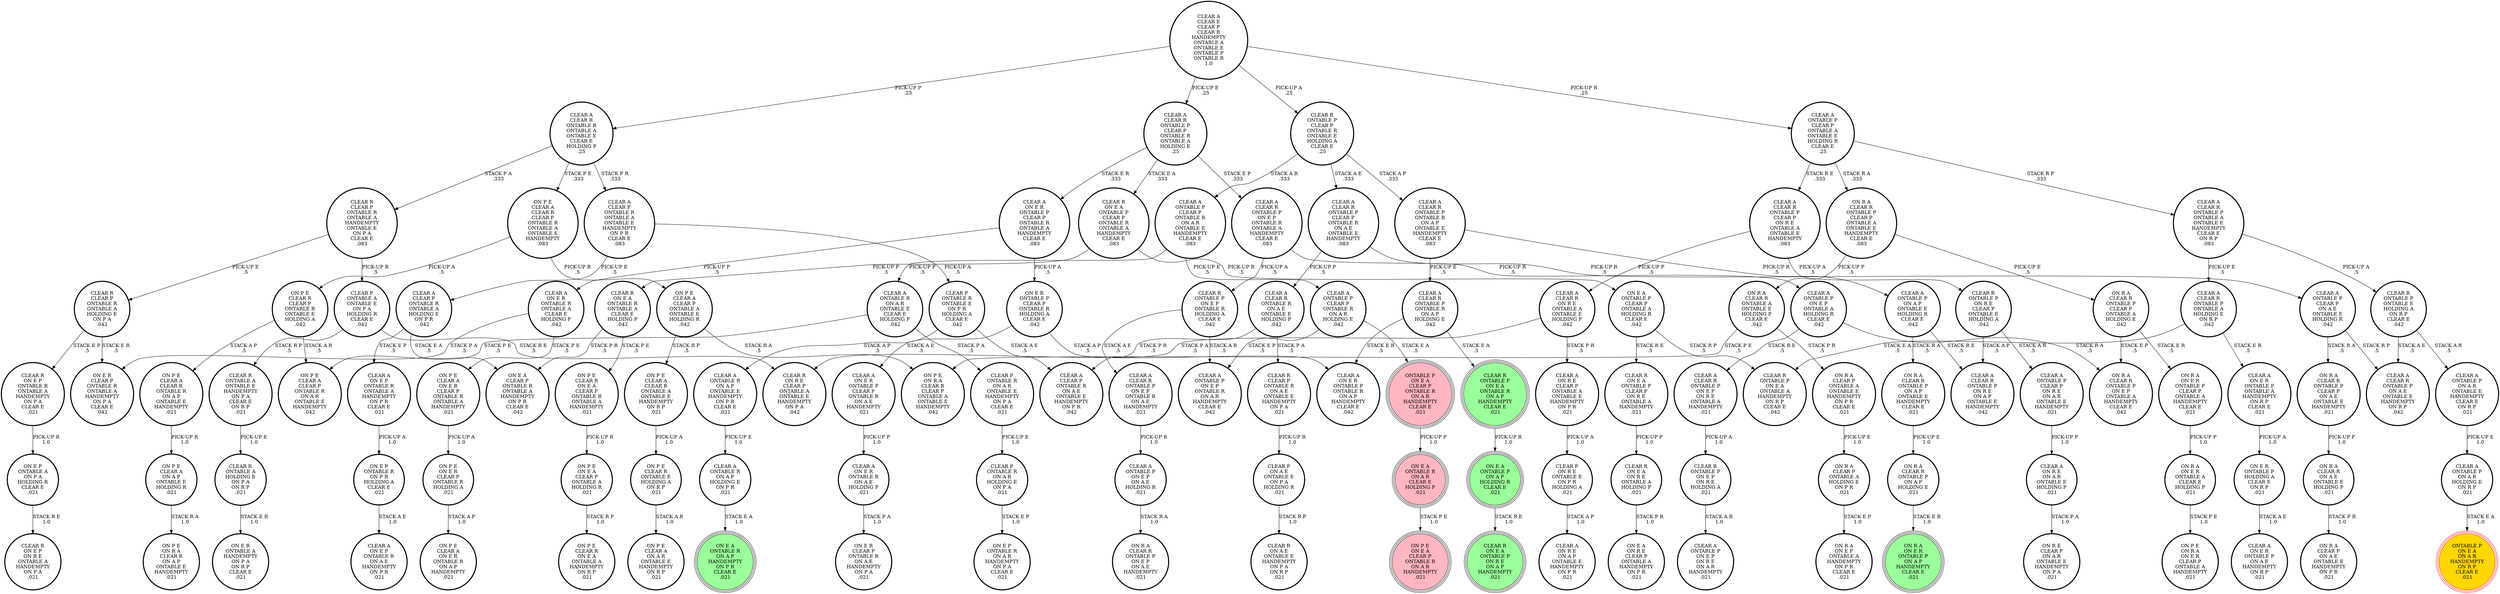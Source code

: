 digraph {
"CLEAR A\nON E R\nONTABLE P\nCLEAR P\nONTABLE R\nONTABLE A\nHANDEMPTY\nCLEAR E\n.083\n" -> "CLEAR A\nON E R\nONTABLE R\nONTABLE A\nCLEAR E\nHOLDING P\n.042\n"[label="PICK-UP P\n.5\n"];
"CLEAR A\nON E R\nONTABLE P\nCLEAR P\nONTABLE R\nONTABLE A\nHANDEMPTY\nCLEAR E\n.083\n" -> "ON E R\nONTABLE P\nCLEAR P\nONTABLE R\nHOLDING A\nCLEAR E\n.042\n"[label="PICK-UP A\n.5\n"];
"CLEAR A\nCLEAR R\nONTABLE R\nONTABLE A\nONTABLE E\nCLEAR E\nHOLDING P\n.25\n" -> "CLEAR A\nCLEAR P\nONTABLE R\nONTABLE A\nONTABLE E\nHANDEMPTY\nON P R\nCLEAR E\n.083\n"[label="STACK P R\n.333\n"];
"CLEAR A\nCLEAR R\nONTABLE R\nONTABLE A\nONTABLE E\nCLEAR E\nHOLDING P\n.25\n" -> "CLEAR R\nCLEAR P\nONTABLE R\nONTABLE A\nHANDEMPTY\nONTABLE E\nON P A\nCLEAR E\n.083\n"[label="STACK P A\n.333\n"];
"CLEAR A\nCLEAR R\nONTABLE R\nONTABLE A\nONTABLE E\nCLEAR E\nHOLDING P\n.25\n" -> "ON P E\nCLEAR A\nCLEAR R\nCLEAR P\nONTABLE R\nONTABLE A\nONTABLE E\nHANDEMPTY\n.083\n"[label="STACK P E\n.333\n"];
"ON R A\nCLEAR R\nONTABLE P\nON A P\nONTABLE E\nHANDEMPTY\nCLEAR E\n.021\n" -> "ON R A\nCLEAR R\nONTABLE P\nON A P\nHOLDING E\n.021\n"[label="PICK-UP E\n1.0\n"];
"ON P E\nCLEAR A\nON A P\nONTABLE E\nHOLDING R\n.021\n" -> "ON P E\nON R A\nCLEAR R\nON A P\nONTABLE E\nHANDEMPTY\n.021\n"[label="STACK R A\n1.0\n"];
"CLEAR A\nON E P\nONTABLE R\nONTABLE A\nHANDEMPTY\nON P R\nCLEAR E\n.021\n" -> "ON E P\nONTABLE R\nON P R\nHOLDING A\nCLEAR E\n.021\n"[label="PICK-UP A\n1.0\n"];
"ON P E\nCLEAR R\nONTABLE E\nHOLDING A\nON R P\n.021\n" -> "ON P E\nCLEAR A\nON A R\nONTABLE E\nHANDEMPTY\nON R P\n.021\n"[label="STACK A R\n1.0\n"];
"CLEAR P\nONTABLE R\nONTABLE E\nON P R\nHOLDING A\nCLEAR E\n.042\n" -> "CLEAR A\nONTABLE R\nON A P\nONTABLE E\nHANDEMPTY\nON P R\nCLEAR E\n.021\n"[label="STACK A P\n.5\n"];
"CLEAR P\nONTABLE R\nONTABLE E\nON P R\nHOLDING A\nCLEAR E\n.042\n" -> "CLEAR A\nCLEAR P\nONTABLE R\nON A E\nONTABLE E\nHANDEMPTY\nON P R\n.042\n"[label="STACK A E\n.5\n"];
"ON E R\nONTABLE P\nCLEAR P\nONTABLE R\nHOLDING A\nCLEAR E\n.042\n" -> "CLEAR A\nON E R\nONTABLE P\nCLEAR P\nONTABLE R\nON A E\nHANDEMPTY\n.021\n"[label="STACK A E\n.5\n"];
"ON E R\nONTABLE P\nCLEAR P\nONTABLE R\nHOLDING A\nCLEAR E\n.042\n" -> "CLEAR A\nON E R\nONTABLE P\nONTABLE R\nON A P\nHANDEMPTY\nCLEAR E\n.042\n"[label="STACK A P\n.5\n"];
"ON E R\nONTABLE P\nHOLDING A\nCLEAR E\nON R P\n.021\n" -> "CLEAR A\nON E R\nONTABLE P\nON A E\nHANDEMPTY\nON R P\n.021\n"[label="STACK A E\n1.0\n"];
"ON R A\nCLEAR P\nONTABLE A\nONTABLE E\nHANDEMPTY\nON P R\nCLEAR E\n.021\n" -> "ON R A\nCLEAR P\nONTABLE A\nHOLDING E\nON P R\n.021\n"[label="PICK-UP E\n1.0\n"];
"CLEAR A\nON E R\nONTABLE R\nONTABLE A\nCLEAR E\nHOLDING P\n.042\n" -> "ON P E\nCLEAR A\nON E R\nCLEAR P\nONTABLE R\nONTABLE A\nHANDEMPTY\n.021\n"[label="STACK P E\n.5\n"];
"CLEAR A\nON E R\nONTABLE R\nONTABLE A\nCLEAR E\nHOLDING P\n.042\n" -> "ON E R\nCLEAR P\nONTABLE R\nONTABLE A\nHANDEMPTY\nON P A\nCLEAR E\n.042\n"[label="STACK P A\n.5\n"];
"CLEAR A\nCLEAR R\nONTABLE R\nON A E\nONTABLE E\nHOLDING P\n.042\n" -> "CLEAR R\nCLEAR P\nONTABLE R\nON A E\nONTABLE E\nHANDEMPTY\nON P A\n.021\n"[label="STACK P A\n.5\n"];
"CLEAR A\nCLEAR R\nONTABLE R\nON A E\nONTABLE E\nHOLDING P\n.042\n" -> "CLEAR A\nCLEAR P\nONTABLE R\nON A E\nONTABLE E\nHANDEMPTY\nON P R\n.042\n"[label="STACK P R\n.5\n"];
"CLEAR A\nON R E\nON A R\nONTABLE E\nHOLDING P\n.021\n" -> "ON R E\nCLEAR P\nON A R\nONTABLE E\nHANDEMPTY\nON P A\n.021\n"[label="STACK P A\n1.0\n"];
"CLEAR R\nON E P\nONTABLE R\nONTABLE A\nHANDEMPTY\nON P A\nCLEAR E\n.021\n" -> "ON E P\nONTABLE A\nON P A\nHOLDING R\nCLEAR E\n.021\n"[label="PICK-UP R\n1.0\n"];
"CLEAR A\nON E R\nONTABLE P\nCLEAR P\nONTABLE R\nON A E\nHANDEMPTY\n.021\n" -> "CLEAR A\nON E R\nONTABLE R\nON A E\nHOLDING P\n.021\n"[label="PICK-UP P\n1.0\n"];
"CLEAR R\nONTABLE P\nON E A\nONTABLE R\nON A P\nHANDEMPTY\nCLEAR E\n.021\n" -> "ON E A\nONTABLE P\nON A P\nHOLDING R\nCLEAR E\n.021\n"[label="PICK-UP R\n1.0\n"];
"CLEAR A\nCLEAR R\nONTABLE P\nONTABLE A\nONTABLE E\nHANDEMPTY\nCLEAR E\nON R P\n.083\n" -> "CLEAR A\nCLEAR R\nONTABLE P\nONTABLE A\nHOLDING E\nON R P\n.042\n"[label="PICK-UP E\n.5\n"];
"CLEAR A\nCLEAR R\nONTABLE P\nONTABLE A\nONTABLE E\nHANDEMPTY\nCLEAR E\nON R P\n.083\n" -> "CLEAR R\nONTABLE P\nONTABLE E\nHOLDING A\nON R P\nCLEAR E\n.042\n"[label="PICK-UP A\n.5\n"];
"CLEAR R\nONTABLE P\nON E P\nONTABLE R\nHOLDING A\nCLEAR E\n.042\n" -> "CLEAR A\nCLEAR R\nONTABLE P\nON E P\nONTABLE R\nON A E\nHANDEMPTY\n.021\n"[label="STACK A E\n.5\n"];
"CLEAR R\nONTABLE P\nON E P\nONTABLE R\nHOLDING A\nCLEAR E\n.042\n" -> "CLEAR A\nONTABLE P\nON E P\nONTABLE R\nON A R\nHANDEMPTY\nCLEAR E\n.042\n"[label="STACK A R\n.5\n"];
"CLEAR A\nCLEAR R\nONTABLE P\nCLEAR P\nONTABLE R\nONTABLE A\nHOLDING E\n.25\n" -> "CLEAR R\nON E A\nONTABLE P\nCLEAR P\nONTABLE R\nONTABLE A\nHANDEMPTY\nCLEAR E\n.083\n"[label="STACK E A\n.333\n"];
"CLEAR A\nCLEAR R\nONTABLE P\nCLEAR P\nONTABLE R\nONTABLE A\nHOLDING E\n.25\n" -> "CLEAR A\nON E R\nONTABLE P\nCLEAR P\nONTABLE R\nONTABLE A\nHANDEMPTY\nCLEAR E\n.083\n"[label="STACK E R\n.333\n"];
"CLEAR A\nCLEAR R\nONTABLE P\nCLEAR P\nONTABLE R\nONTABLE A\nHOLDING E\n.25\n" -> "CLEAR A\nCLEAR R\nONTABLE P\nON E P\nONTABLE R\nONTABLE A\nHANDEMPTY\nCLEAR E\n.083\n"[label="STACK E P\n.333\n"];
"CLEAR P\nONTABLE A\nONTABLE E\nON P A\nHOLDING R\nCLEAR E\n.042\n" -> "CLEAR R\nON R E\nCLEAR P\nONTABLE A\nONTABLE E\nHANDEMPTY\nON P A\n.042\n"[label="STACK R E\n.5\n"];
"CLEAR P\nONTABLE A\nONTABLE E\nON P A\nHOLDING R\nCLEAR E\n.042\n" -> "CLEAR R\nONTABLE A\nONTABLE E\nHANDEMPTY\nON P A\nCLEAR E\nON R P\n.021\n"[label="STACK R P\n.5\n"];
"CLEAR A\nCLEAR R\nON R E\nONTABLE A\nONTABLE E\nHOLDING P\n.042\n" -> "CLEAR R\nON R E\nCLEAR P\nONTABLE A\nONTABLE E\nHANDEMPTY\nON P A\n.042\n"[label="STACK P A\n.5\n"];
"CLEAR A\nCLEAR R\nON R E\nONTABLE A\nONTABLE E\nHOLDING P\n.042\n" -> "CLEAR A\nON R E\nCLEAR P\nONTABLE A\nONTABLE E\nHANDEMPTY\nON P R\n.021\n"[label="STACK P R\n.5\n"];
"CLEAR A\nCLEAR R\nONTABLE P\nCLEAR P\nON R E\nONTABLE A\nONTABLE E\nHANDEMPTY\n.083\n" -> "CLEAR A\nCLEAR R\nON R E\nONTABLE A\nONTABLE E\nHOLDING P\n.042\n"[label="PICK-UP P\n.5\n"];
"CLEAR A\nCLEAR R\nONTABLE P\nCLEAR P\nON R E\nONTABLE A\nONTABLE E\nHANDEMPTY\n.083\n" -> "CLEAR R\nONTABLE P\nON R E\nCLEAR P\nONTABLE E\nHOLDING A\n.042\n"[label="PICK-UP A\n.5\n"];
"CLEAR A\nON E R\nONTABLE P\nONTABLE A\nHANDEMPTY\nON R P\nCLEAR E\n.021\n" -> "ON E R\nONTABLE P\nHOLDING A\nCLEAR E\nON R P\n.021\n"[label="PICK-UP A\n1.0\n"];
"ON E P\nONTABLE A\nON P A\nHOLDING R\nCLEAR E\n.021\n" -> "CLEAR R\nON E P\nON R E\nONTABLE A\nHANDEMPTY\nON P A\n.021\n"[label="STACK R E\n1.0\n"];
"CLEAR P\nONTABLE R\nON A R\nHOLDING E\nON P A\n.021\n" -> "ON E P\nONTABLE R\nON A R\nHANDEMPTY\nON P A\nCLEAR E\n.021\n"[label="STACK E P\n1.0\n"];
"CLEAR R\nON E A\nONTABLE P\nCLEAR P\nONTABLE R\nONTABLE A\nHANDEMPTY\nCLEAR E\n.083\n" -> "CLEAR R\nON E A\nONTABLE R\nONTABLE A\nCLEAR E\nHOLDING P\n.042\n"[label="PICK-UP P\n.5\n"];
"CLEAR R\nON E A\nONTABLE P\nCLEAR P\nONTABLE R\nONTABLE A\nHANDEMPTY\nCLEAR E\n.083\n" -> "ON E A\nONTABLE P\nCLEAR P\nONTABLE A\nHOLDING R\nCLEAR E\n.042\n"[label="PICK-UP R\n.5\n"];
"ON R A\nCLEAR R\nONTABLE P\nCLEAR P\nON A E\nONTABLE E\nHANDEMPTY\n.021\n" -> "ON R A\nCLEAR R\nON A E\nONTABLE E\nHOLDING P\n.021\n"[label="PICK-UP P\n1.0\n"];
"CLEAR A\nONTABLE P\nON E P\nON A E\nHOLDING R\n.021\n" -> "ON R A\nCLEAR R\nONTABLE P\nON E P\nON A E\nHANDEMPTY\n.021\n"[label="STACK R A\n1.0\n"];
"CLEAR A\nCLEAR E\nCLEAR P\nCLEAR R\nHANDEMPTY\nONTABLE A\nONTABLE E\nONTABLE P\nONTABLE R\n1.0\n" -> "CLEAR A\nCLEAR R\nONTABLE P\nCLEAR P\nONTABLE R\nONTABLE A\nHOLDING E\n.25\n"[label="PICK-UP E\n.25\n"];
"CLEAR A\nCLEAR E\nCLEAR P\nCLEAR R\nHANDEMPTY\nONTABLE A\nONTABLE E\nONTABLE P\nONTABLE R\n1.0\n" -> "CLEAR R\nONTABLE P\nCLEAR P\nONTABLE R\nONTABLE E\nHOLDING A\nCLEAR E\n.25\n"[label="PICK-UP A\n.25\n"];
"CLEAR A\nCLEAR E\nCLEAR P\nCLEAR R\nHANDEMPTY\nONTABLE A\nONTABLE E\nONTABLE P\nONTABLE R\n1.0\n" -> "CLEAR A\nONTABLE P\nCLEAR P\nONTABLE A\nONTABLE E\nHOLDING R\nCLEAR E\n.25\n"[label="PICK-UP R\n.25\n"];
"CLEAR A\nCLEAR E\nCLEAR P\nCLEAR R\nHANDEMPTY\nONTABLE A\nONTABLE E\nONTABLE P\nONTABLE R\n1.0\n" -> "CLEAR A\nCLEAR R\nONTABLE R\nONTABLE A\nONTABLE E\nCLEAR E\nHOLDING P\n.25\n"[label="PICK-UP P\n.25\n"];
"ON R A\nCLEAR R\nONTABLE P\nCLEAR P\nONTABLE A\nHOLDING E\n.042\n" -> "ON R A\nON E R\nONTABLE P\nCLEAR P\nONTABLE A\nHANDEMPTY\nCLEAR E\n.021\n"[label="STACK E R\n.5\n"];
"ON R A\nCLEAR R\nONTABLE P\nCLEAR P\nONTABLE A\nHOLDING E\n.042\n" -> "ON R A\nCLEAR R\nONTABLE P\nON E P\nONTABLE A\nHANDEMPTY\nCLEAR E\n.042\n"[label="STACK E P\n.5\n"];
"CLEAR P\nON A E\nONTABLE E\nON P A\nHOLDING R\n.021\n" -> "CLEAR R\nON A E\nONTABLE E\nHANDEMPTY\nON P A\nON R P\n.021\n"[label="STACK R P\n1.0\n"];
"CLEAR P\nONTABLE R\nON A R\nONTABLE E\nHANDEMPTY\nON P A\nCLEAR E\n.021\n" -> "CLEAR P\nONTABLE R\nON A R\nHOLDING E\nON P A\n.021\n"[label="PICK-UP E\n1.0\n"];
"ON E A\nONTABLE P\nON A P\nHOLDING R\nCLEAR E\n.021\n" -> "CLEAR R\nON E A\nONTABLE P\nON R E\nON A P\nHANDEMPTY\n.021\n"[label="STACK R E\n1.0\n"];
"ON E A\nONTABLE R\nON A R\nCLEAR E\nHOLDING P\n.021\n" -> "ON P E\nON E A\nCLEAR P\nONTABLE R\nON A R\nHANDEMPTY\n.021\n"[label="STACK P E\n1.0\n"];
"ON E P\nONTABLE R\nON P R\nHOLDING A\nCLEAR E\n.021\n" -> "CLEAR A\nON E P\nONTABLE R\nON A E\nHANDEMPTY\nON P R\n.021\n"[label="STACK A E\n1.0\n"];
"ON P E\nCLEAR A\nCLEAR P\nONTABLE A\nONTABLE E\nHOLDING R\n.042\n" -> "ON P E\nON R A\nCLEAR R\nCLEAR P\nONTABLE A\nONTABLE E\nHANDEMPTY\n.042\n"[label="STACK R A\n.5\n"];
"ON P E\nCLEAR A\nCLEAR P\nONTABLE A\nONTABLE E\nHOLDING R\n.042\n" -> "ON P E\nCLEAR A\nCLEAR R\nONTABLE A\nONTABLE E\nHANDEMPTY\nON R P\n.021\n"[label="STACK R P\n.5\n"];
"CLEAR R\nONTABLE P\nON E P\nON R E\nHOLDING A\n.021\n" -> "CLEAR A\nONTABLE P\nON E P\nON R E\nON A R\nHANDEMPTY\n.021\n"[label="STACK A R\n1.0\n"];
"ON P E\nON E R\nCLEAR P\nONTABLE R\nHOLDING A\n.021\n" -> "ON P E\nCLEAR A\nON E R\nONTABLE R\nON A P\nHANDEMPTY\n.021\n"[label="STACK A P\n1.0\n"];
"ON P E\nCLEAR A\nCLEAR R\nCLEAR P\nONTABLE R\nONTABLE A\nONTABLE E\nHANDEMPTY\n.083\n" -> "ON P E\nCLEAR A\nCLEAR P\nONTABLE A\nONTABLE E\nHOLDING R\n.042\n"[label="PICK-UP R\n.5\n"];
"ON P E\nCLEAR A\nCLEAR R\nCLEAR P\nONTABLE R\nONTABLE A\nONTABLE E\nHANDEMPTY\n.083\n" -> "ON P E\nCLEAR R\nCLEAR P\nONTABLE R\nONTABLE E\nHOLDING A\n.042\n"[label="PICK-UP A\n.5\n"];
"CLEAR R\nCLEAR P\nONTABLE R\nONTABLE A\nHOLDING E\nON P A\n.042\n" -> "ON E R\nCLEAR P\nONTABLE R\nONTABLE A\nHANDEMPTY\nON P A\nCLEAR E\n.042\n"[label="STACK E R\n.5\n"];
"CLEAR R\nCLEAR P\nONTABLE R\nONTABLE A\nHOLDING E\nON P A\n.042\n" -> "CLEAR R\nON E P\nONTABLE R\nONTABLE A\nHANDEMPTY\nON P A\nCLEAR E\n.021\n"[label="STACK E P\n.5\n"];
"CLEAR R\nON E A\nONTABLE P\nCLEAR P\nON R E\nONTABLE A\nHANDEMPTY\n.021\n" -> "CLEAR R\nON E A\nON R E\nONTABLE A\nHOLDING P\n.021\n"[label="PICK-UP P\n1.0\n"];
"ON E A\nONTABLE P\nCLEAR P\nONTABLE A\nHOLDING R\nCLEAR E\n.042\n" -> "CLEAR R\nONTABLE P\nON E A\nONTABLE A\nHANDEMPTY\nON R P\nCLEAR E\n.042\n"[label="STACK R P\n.5\n"];
"ON E A\nONTABLE P\nCLEAR P\nONTABLE A\nHOLDING R\nCLEAR E\n.042\n" -> "CLEAR R\nON E A\nONTABLE P\nCLEAR P\nON R E\nONTABLE A\nHANDEMPTY\n.021\n"[label="STACK R E\n.5\n"];
"CLEAR R\nONTABLE P\nON R E\nCLEAR P\nONTABLE E\nHOLDING A\n.042\n" -> "CLEAR A\nCLEAR R\nONTABLE P\nON R E\nON A P\nONTABLE E\nHANDEMPTY\n.042\n"[label="STACK A P\n.5\n"];
"CLEAR R\nONTABLE P\nON R E\nCLEAR P\nONTABLE E\nHOLDING A\n.042\n" -> "CLEAR A\nONTABLE P\nCLEAR P\nON R E\nON A R\nONTABLE E\nHANDEMPTY\n.021\n"[label="STACK A R\n.5\n"];
"CLEAR R\nCLEAR P\nONTABLE R\nON A E\nONTABLE E\nHANDEMPTY\nON P A\n.021\n" -> "CLEAR P\nON A E\nONTABLE E\nON P A\nHOLDING R\n.021\n"[label="PICK-UP R\n1.0\n"];
"ON P E\nCLEAR A\nCLEAR R\nONTABLE R\nON A P\nONTABLE E\nHANDEMPTY\n.021\n" -> "ON P E\nCLEAR A\nON A P\nONTABLE E\nHOLDING R\n.021\n"[label="PICK-UP R\n1.0\n"];
"ON R A\nCLEAR R\nONTABLE P\nON A P\nHOLDING E\n.021\n" -> "ON R A\nON E R\nONTABLE P\nON A P\nHANDEMPTY\nCLEAR E\n.021\n"[label="STACK E R\n1.0\n"];
"CLEAR R\nONTABLE P\nONTABLE E\nHOLDING A\nON R P\nCLEAR E\n.042\n" -> "CLEAR A\nCLEAR R\nONTABLE P\nON A E\nONTABLE E\nHANDEMPTY\nON R P\n.042\n"[label="STACK A E\n.5\n"];
"CLEAR R\nONTABLE P\nONTABLE E\nHOLDING A\nON R P\nCLEAR E\n.042\n" -> "CLEAR A\nONTABLE P\nON A R\nONTABLE E\nHANDEMPTY\nCLEAR E\nON R P\n.021\n"[label="STACK A R\n.5\n"];
"ON R A\nCLEAR P\nONTABLE A\nHOLDING E\nON P R\n.021\n" -> "ON R A\nON E P\nONTABLE A\nHANDEMPTY\nON P R\nCLEAR E\n.021\n"[label="STACK E P\n1.0\n"];
"ON P E\nON E A\nCLEAR P\nONTABLE A\nHOLDING R\n.021\n" -> "ON P E\nCLEAR R\nON E A\nONTABLE A\nHANDEMPTY\nON R P\n.021\n"[label="STACK R P\n1.0\n"];
"CLEAR A\nONTABLE P\nCLEAR P\nONTABLE A\nONTABLE E\nHOLDING R\nCLEAR E\n.25\n" -> "ON R A\nCLEAR R\nONTABLE P\nCLEAR P\nONTABLE A\nONTABLE E\nHANDEMPTY\nCLEAR E\n.083\n"[label="STACK R A\n.333\n"];
"CLEAR A\nONTABLE P\nCLEAR P\nONTABLE A\nONTABLE E\nHOLDING R\nCLEAR E\n.25\n" -> "CLEAR A\nCLEAR R\nONTABLE P\nONTABLE A\nONTABLE E\nHANDEMPTY\nCLEAR E\nON R P\n.083\n"[label="STACK R P\n.333\n"];
"CLEAR A\nONTABLE P\nCLEAR P\nONTABLE A\nONTABLE E\nHOLDING R\nCLEAR E\n.25\n" -> "CLEAR A\nCLEAR R\nONTABLE P\nCLEAR P\nON R E\nONTABLE A\nONTABLE E\nHANDEMPTY\n.083\n"[label="STACK R E\n.333\n"];
"CLEAR A\nONTABLE R\nON A P\nONTABLE E\nHANDEMPTY\nON P R\nCLEAR E\n.021\n" -> "CLEAR A\nONTABLE R\nON A P\nHOLDING E\nON P R\n.021\n"[label="PICK-UP E\n1.0\n"];
"CLEAR R\nON E A\nONTABLE R\nONTABLE A\nCLEAR E\nHOLDING P\n.042\n" -> "ON E A\nCLEAR P\nONTABLE R\nONTABLE A\nHANDEMPTY\nON P R\nCLEAR E\n.042\n"[label="STACK P R\n.5\n"];
"CLEAR R\nON E A\nONTABLE R\nONTABLE A\nCLEAR E\nHOLDING P\n.042\n" -> "ON P E\nCLEAR R\nON E A\nCLEAR P\nONTABLE R\nONTABLE A\nHANDEMPTY\n.021\n"[label="STACK P E\n.5\n"];
"CLEAR A\nONTABLE P\nON A R\nONTABLE E\nHANDEMPTY\nCLEAR E\nON R P\n.021\n" -> "CLEAR A\nONTABLE P\nON A R\nHOLDING E\nON R P\n.021\n"[label="PICK-UP E\n1.0\n"];
"CLEAR A\nONTABLE P\nCLEAR P\nONTABLE R\nON A R\nONTABLE E\nHANDEMPTY\nCLEAR E\n.083\n" -> "CLEAR A\nONTABLE P\nCLEAR P\nONTABLE R\nON A R\nHOLDING E\n.042\n"[label="PICK-UP E\n.5\n"];
"CLEAR A\nONTABLE P\nCLEAR P\nONTABLE R\nON A R\nONTABLE E\nHANDEMPTY\nCLEAR E\n.083\n" -> "CLEAR A\nONTABLE R\nON A R\nONTABLE E\nCLEAR E\nHOLDING P\n.042\n"[label="PICK-UP P\n.5\n"];
"ONTABLE P\nON E A\nCLEAR P\nONTABLE R\nON A R\nHANDEMPTY\nCLEAR E\n.021\n" -> "ON E A\nONTABLE R\nON A R\nCLEAR E\nHOLDING P\n.021\n"[label="PICK-UP P\n1.0\n"];
"CLEAR A\nONTABLE P\nCLEAR P\nON R E\nON A R\nONTABLE E\nHANDEMPTY\n.021\n" -> "CLEAR A\nON R E\nON A R\nONTABLE E\nHOLDING P\n.021\n"[label="PICK-UP P\n1.0\n"];
"CLEAR A\nON R E\nCLEAR P\nONTABLE A\nONTABLE E\nHANDEMPTY\nON P R\n.021\n" -> "CLEAR P\nON R E\nONTABLE E\nON P R\nHOLDING A\n.021\n"[label="PICK-UP A\n1.0\n"];
"CLEAR A\nONTABLE P\nON E P\nONTABLE A\nHOLDING R\nCLEAR E\n.042\n" -> "ON R A\nCLEAR R\nONTABLE P\nON E P\nONTABLE A\nHANDEMPTY\nCLEAR E\n.042\n"[label="STACK R A\n.5\n"];
"CLEAR A\nONTABLE P\nON E P\nONTABLE A\nHOLDING R\nCLEAR E\n.042\n" -> "CLEAR A\nCLEAR R\nONTABLE P\nON E P\nON R E\nONTABLE A\nHANDEMPTY\n.021\n"[label="STACK R E\n.5\n"];
"ON R A\nCLEAR R\nONTABLE P\nCLEAR P\nONTABLE A\nONTABLE E\nHANDEMPTY\nCLEAR E\n.083\n" -> "ON R A\nCLEAR R\nONTABLE A\nONTABLE E\nHOLDING P\nCLEAR E\n.042\n"[label="PICK-UP P\n.5\n"];
"ON R A\nCLEAR R\nONTABLE P\nCLEAR P\nONTABLE A\nONTABLE E\nHANDEMPTY\nCLEAR E\n.083\n" -> "ON R A\nCLEAR R\nONTABLE P\nCLEAR P\nONTABLE A\nHOLDING E\n.042\n"[label="PICK-UP E\n.5\n"];
"CLEAR A\nCLEAR P\nONTABLE R\nONTABLE A\nONTABLE E\nHANDEMPTY\nON P R\nCLEAR E\n.083\n" -> "CLEAR A\nCLEAR P\nONTABLE R\nONTABLE A\nHOLDING E\nON P R\n.042\n"[label="PICK-UP E\n.5\n"];
"CLEAR A\nCLEAR P\nONTABLE R\nONTABLE A\nONTABLE E\nHANDEMPTY\nON P R\nCLEAR E\n.083\n" -> "CLEAR P\nONTABLE R\nONTABLE E\nON P R\nHOLDING A\nCLEAR E\n.042\n"[label="PICK-UP A\n.5\n"];
"ON P E\nCLEAR R\nCLEAR P\nONTABLE R\nONTABLE E\nHOLDING A\n.042\n" -> "ON P E\nCLEAR A\nCLEAR P\nONTABLE R\nON A R\nONTABLE E\nHANDEMPTY\n.042\n"[label="STACK A R\n.5\n"];
"ON P E\nCLEAR R\nCLEAR P\nONTABLE R\nONTABLE E\nHOLDING A\n.042\n" -> "ON P E\nCLEAR A\nCLEAR R\nONTABLE R\nON A P\nONTABLE E\nHANDEMPTY\n.021\n"[label="STACK A P\n.5\n"];
"ON R A\nCLEAR R\nON A E\nONTABLE E\nHOLDING P\n.021\n" -> "ON R A\nCLEAR P\nON A E\nONTABLE E\nHANDEMPTY\nON P R\n.021\n"[label="STACK P R\n1.0\n"];
"CLEAR R\nONTABLE A\nHOLDING E\nON P A\nON R P\n.021\n" -> "ON E R\nONTABLE A\nHANDEMPTY\nON P A\nON R P\nCLEAR E\n.021\n"[label="STACK E R\n1.0\n"];
"CLEAR A\nCLEAR R\nONTABLE P\nONTABLE R\nON A P\nHOLDING E\n.042\n" -> "CLEAR A\nON E R\nONTABLE P\nONTABLE R\nON A P\nHANDEMPTY\nCLEAR E\n.042\n"[label="STACK E R\n.5\n"];
"CLEAR A\nCLEAR R\nONTABLE P\nONTABLE R\nON A P\nHOLDING E\n.042\n" -> "CLEAR R\nONTABLE P\nON E A\nONTABLE R\nON A P\nHANDEMPTY\nCLEAR E\n.021\n"[label="STACK E A\n.5\n"];
"CLEAR A\nON E R\nONTABLE R\nON A E\nHOLDING P\n.021\n" -> "ON E R\nCLEAR P\nONTABLE R\nON A E\nHANDEMPTY\nON P A\n.021\n"[label="STACK P A\n1.0\n"];
"CLEAR A\nCLEAR R\nONTABLE P\nCLEAR P\nONTABLE R\nON A E\nONTABLE E\nHANDEMPTY\n.083\n" -> "CLEAR A\nCLEAR R\nONTABLE R\nON A E\nONTABLE E\nHOLDING P\n.042\n"[label="PICK-UP P\n.5\n"];
"CLEAR A\nCLEAR R\nONTABLE P\nCLEAR P\nONTABLE R\nON A E\nONTABLE E\nHANDEMPTY\n.083\n" -> "CLEAR A\nONTABLE P\nCLEAR P\nON A E\nONTABLE E\nHOLDING R\n.042\n"[label="PICK-UP R\n.5\n"];
"CLEAR A\nONTABLE P\nCLEAR P\nON A E\nONTABLE E\nHOLDING R\n.042\n" -> "CLEAR A\nCLEAR R\nONTABLE P\nON A E\nONTABLE E\nHANDEMPTY\nON R P\n.042\n"[label="STACK R P\n.5\n"];
"CLEAR A\nONTABLE P\nCLEAR P\nON A E\nONTABLE E\nHOLDING R\n.042\n" -> "ON R A\nCLEAR R\nONTABLE P\nCLEAR P\nON A E\nONTABLE E\nHANDEMPTY\n.021\n"[label="STACK R A\n.5\n"];
"ON P E\nCLEAR A\nCLEAR R\nONTABLE A\nONTABLE E\nHANDEMPTY\nON R P\n.021\n" -> "ON P E\nCLEAR R\nONTABLE E\nHOLDING A\nON R P\n.021\n"[label="PICK-UP A\n1.0\n"];
"CLEAR A\nONTABLE P\nON A R\nHOLDING E\nON R P\n.021\n" -> "ONTABLE P\nON E A\nON A R\nHANDEMPTY\nON R P\nCLEAR E\n.021\n"[label="STACK E A\n1.0\n"];
"CLEAR R\nON E A\nON R E\nONTABLE A\nHOLDING P\n.021\n" -> "ON E A\nON R E\nCLEAR P\nONTABLE A\nHANDEMPTY\nON P R\n.021\n"[label="STACK P R\n1.0\n"];
"CLEAR A\nONTABLE R\nON A R\nONTABLE E\nCLEAR E\nHOLDING P\n.042\n" -> "CLEAR P\nONTABLE R\nON A R\nONTABLE E\nHANDEMPTY\nON P A\nCLEAR E\n.021\n"[label="STACK P A\n.5\n"];
"CLEAR A\nONTABLE R\nON A R\nONTABLE E\nCLEAR E\nHOLDING P\n.042\n" -> "ON P E\nCLEAR A\nCLEAR P\nONTABLE R\nON A R\nONTABLE E\nHANDEMPTY\n.042\n"[label="STACK P E\n.5\n"];
"ON R A\nON E R\nONTABLE A\nCLEAR E\nHOLDING P\n.021\n" -> "ON P E\nON R A\nON E R\nCLEAR P\nONTABLE A\nHANDEMPTY\n.021\n"[label="STACK P E\n1.0\n"];
"CLEAR R\nCLEAR P\nONTABLE R\nONTABLE A\nHANDEMPTY\nONTABLE E\nON P A\nCLEAR E\n.083\n" -> "CLEAR R\nCLEAR P\nONTABLE R\nONTABLE A\nHOLDING E\nON P A\n.042\n"[label="PICK-UP E\n.5\n"];
"CLEAR R\nCLEAR P\nONTABLE R\nONTABLE A\nHANDEMPTY\nONTABLE E\nON P A\nCLEAR E\n.083\n" -> "CLEAR P\nONTABLE A\nONTABLE E\nON P A\nHOLDING R\nCLEAR E\n.042\n"[label="PICK-UP R\n.5\n"];
"CLEAR A\nCLEAR R\nONTABLE P\nON E P\nON R E\nONTABLE A\nHANDEMPTY\n.021\n" -> "CLEAR R\nONTABLE P\nON E P\nON R E\nHOLDING A\n.021\n"[label="PICK-UP A\n1.0\n"];
"CLEAR R\nONTABLE A\nONTABLE E\nHANDEMPTY\nON P A\nCLEAR E\nON R P\n.021\n" -> "CLEAR R\nONTABLE A\nHOLDING E\nON P A\nON R P\n.021\n"[label="PICK-UP E\n1.0\n"];
"CLEAR A\nONTABLE R\nON A P\nHOLDING E\nON P R\n.021\n" -> "ON E A\nONTABLE R\nON A P\nHANDEMPTY\nON P R\nCLEAR E\n.021\n"[label="STACK E A\n1.0\n"];
"CLEAR R\nONTABLE P\nCLEAR P\nONTABLE R\nONTABLE E\nHOLDING A\nCLEAR E\n.25\n" -> "CLEAR A\nCLEAR R\nONTABLE P\nCLEAR P\nONTABLE R\nON A E\nONTABLE E\nHANDEMPTY\n.083\n"[label="STACK A E\n.333\n"];
"CLEAR R\nONTABLE P\nCLEAR P\nONTABLE R\nONTABLE E\nHOLDING A\nCLEAR E\n.25\n" -> "CLEAR A\nCLEAR R\nONTABLE P\nONTABLE R\nON A P\nONTABLE E\nHANDEMPTY\nCLEAR E\n.083\n"[label="STACK A P\n.333\n"];
"CLEAR R\nONTABLE P\nCLEAR P\nONTABLE R\nONTABLE E\nHOLDING A\nCLEAR E\n.25\n" -> "CLEAR A\nONTABLE P\nCLEAR P\nONTABLE R\nON A R\nONTABLE E\nHANDEMPTY\nCLEAR E\n.083\n"[label="STACK A R\n.333\n"];
"ON R A\nCLEAR R\nONTABLE A\nONTABLE E\nHOLDING P\nCLEAR E\n.042\n" -> "ON P E\nON R A\nCLEAR R\nCLEAR P\nONTABLE A\nONTABLE E\nHANDEMPTY\n.042\n"[label="STACK P E\n.5\n"];
"ON R A\nCLEAR R\nONTABLE A\nONTABLE E\nHOLDING P\nCLEAR E\n.042\n" -> "ON R A\nCLEAR P\nONTABLE A\nONTABLE E\nHANDEMPTY\nON P R\nCLEAR E\n.021\n"[label="STACK P R\n.5\n"];
"ON P E\nCLEAR A\nON E R\nCLEAR P\nONTABLE R\nONTABLE A\nHANDEMPTY\n.021\n" -> "ON P E\nON E R\nCLEAR P\nONTABLE R\nHOLDING A\n.021\n"[label="PICK-UP A\n1.0\n"];
"CLEAR A\nCLEAR R\nONTABLE P\nONTABLE A\nHOLDING E\nON R P\n.042\n" -> "CLEAR A\nON E R\nONTABLE P\nONTABLE A\nHANDEMPTY\nON R P\nCLEAR E\n.021\n"[label="STACK E R\n.5\n"];
"CLEAR A\nCLEAR R\nONTABLE P\nONTABLE A\nHOLDING E\nON R P\n.042\n" -> "CLEAR R\nONTABLE P\nON E A\nONTABLE A\nHANDEMPTY\nON R P\nCLEAR E\n.042\n"[label="STACK E A\n.5\n"];
"CLEAR A\nONTABLE P\nCLEAR P\nONTABLE R\nON A R\nHOLDING E\n.042\n" -> "ONTABLE P\nON E A\nCLEAR P\nONTABLE R\nON A R\nHANDEMPTY\nCLEAR E\n.021\n"[label="STACK E A\n.5\n"];
"CLEAR A\nONTABLE P\nCLEAR P\nONTABLE R\nON A R\nHOLDING E\n.042\n" -> "CLEAR A\nONTABLE P\nON E P\nONTABLE R\nON A R\nHANDEMPTY\nCLEAR E\n.042\n"[label="STACK E P\n.5\n"];
"CLEAR A\nCLEAR R\nONTABLE P\nON E P\nONTABLE R\nON A E\nHANDEMPTY\n.021\n" -> "CLEAR A\nONTABLE P\nON E P\nON A E\nHOLDING R\n.021\n"[label="PICK-UP R\n1.0\n"];
"CLEAR A\nONTABLE P\nON A P\nONTABLE E\nHOLDING R\nCLEAR E\n.042\n" -> "CLEAR A\nCLEAR R\nONTABLE P\nON R E\nON A P\nONTABLE E\nHANDEMPTY\n.042\n"[label="STACK R E\n.5\n"];
"CLEAR A\nONTABLE P\nON A P\nONTABLE E\nHOLDING R\nCLEAR E\n.042\n" -> "ON R A\nCLEAR R\nONTABLE P\nON A P\nONTABLE E\nHANDEMPTY\nCLEAR E\n.021\n"[label="STACK R A\n.5\n"];
"CLEAR A\nCLEAR R\nONTABLE P\nON E P\nONTABLE R\nONTABLE A\nHANDEMPTY\nCLEAR E\n.083\n" -> "CLEAR R\nONTABLE P\nON E P\nONTABLE R\nHOLDING A\nCLEAR E\n.042\n"[label="PICK-UP A\n.5\n"];
"CLEAR A\nCLEAR R\nONTABLE P\nON E P\nONTABLE R\nONTABLE A\nHANDEMPTY\nCLEAR E\n.083\n" -> "CLEAR A\nONTABLE P\nON E P\nONTABLE A\nHOLDING R\nCLEAR E\n.042\n"[label="PICK-UP R\n.5\n"];
"ON P E\nCLEAR R\nON E A\nCLEAR P\nONTABLE R\nONTABLE A\nHANDEMPTY\n.021\n" -> "ON P E\nON E A\nCLEAR P\nONTABLE A\nHOLDING R\n.021\n"[label="PICK-UP R\n1.0\n"];
"CLEAR A\nCLEAR R\nONTABLE P\nONTABLE R\nON A P\nONTABLE E\nHANDEMPTY\nCLEAR E\n.083\n" -> "CLEAR A\nONTABLE P\nON A P\nONTABLE E\nHOLDING R\nCLEAR E\n.042\n"[label="PICK-UP R\n.5\n"];
"CLEAR A\nCLEAR R\nONTABLE P\nONTABLE R\nON A P\nONTABLE E\nHANDEMPTY\nCLEAR E\n.083\n" -> "CLEAR A\nCLEAR R\nONTABLE P\nONTABLE R\nON A P\nHOLDING E\n.042\n"[label="PICK-UP E\n.5\n"];
"CLEAR P\nON R E\nONTABLE E\nON P R\nHOLDING A\n.021\n" -> "CLEAR A\nON R E\nON A P\nONTABLE E\nHANDEMPTY\nON P R\n.021\n"[label="STACK A P\n1.0\n"];
"CLEAR A\nCLEAR P\nONTABLE R\nONTABLE A\nHOLDING E\nON P R\n.042\n" -> "ON E A\nCLEAR P\nONTABLE R\nONTABLE A\nHANDEMPTY\nON P R\nCLEAR E\n.042\n"[label="STACK E A\n.5\n"];
"CLEAR A\nCLEAR P\nONTABLE R\nONTABLE A\nHOLDING E\nON P R\n.042\n" -> "CLEAR A\nON E P\nONTABLE R\nONTABLE A\nHANDEMPTY\nON P R\nCLEAR E\n.021\n"[label="STACK E P\n.5\n"];
"ON R A\nON E R\nONTABLE P\nCLEAR P\nONTABLE A\nHANDEMPTY\nCLEAR E\n.021\n" -> "ON R A\nON E R\nONTABLE A\nCLEAR E\nHOLDING P\n.021\n"[label="PICK-UP P\n1.0\n"];
"ON R A\nCLEAR R\nONTABLE P\nON E P\nONTABLE A\nHANDEMPTY\nCLEAR E\n.042\n" [shape=circle, penwidth=3];
"ON E R\nONTABLE A\nHANDEMPTY\nON P A\nON R P\nCLEAR E\n.021\n" [shape=circle, penwidth=3];
"CLEAR A\nCLEAR R\nONTABLE P\nON R E\nON A P\nONTABLE E\nHANDEMPTY\n.042\n" [shape=circle, penwidth=3];
"ON E P\nONTABLE R\nON A R\nHANDEMPTY\nON P A\nCLEAR E\n.021\n" [shape=circle, penwidth=3];
"CLEAR A\nCLEAR R\nONTABLE P\nON A E\nONTABLE E\nHANDEMPTY\nON R P\n.042\n" [shape=circle, penwidth=3];
"CLEAR R\nON A E\nONTABLE E\nHANDEMPTY\nON P A\nON R P\n.021\n" [shape=circle, penwidth=3];
"ON R A\nCLEAR R\nONTABLE P\nON E P\nON A E\nHANDEMPTY\n.021\n" [shape=circle, penwidth=3];
"ON E A\nCLEAR P\nONTABLE R\nONTABLE A\nHANDEMPTY\nON P R\nCLEAR E\n.042\n" [shape=circle, penwidth=3];
"ON P E\nON E A\nCLEAR P\nONTABLE R\nON A R\nHANDEMPTY\n.021\n" [shape=circle, style=filled, fillcolor=lightpink, peripheries=3];
"ON E A\nON R E\nCLEAR P\nONTABLE A\nHANDEMPTY\nON P R\n.021\n" [shape=circle, penwidth=3];
"ON P E\nCLEAR R\nON E A\nONTABLE A\nHANDEMPTY\nON R P\n.021\n" [shape=circle, penwidth=3];
"CLEAR R\nON E A\nONTABLE P\nON R E\nON A P\nHANDEMPTY\n.021\n" [shape=circle, style=filled, fillcolor=palegreen1, peripheries=3];
"ON E R\nCLEAR P\nONTABLE R\nON A E\nHANDEMPTY\nON P A\n.021\n" [shape=circle, penwidth=3];
"ONTABLE P\nON E A\nON A R\nHANDEMPTY\nON R P\nCLEAR E\n.021\n" [shape=circle, style=filled color=red, fillcolor=gold, peripheries=3];
"CLEAR A\nON R E\nON A P\nONTABLE E\nHANDEMPTY\nON P R\n.021\n" [shape=circle, penwidth=3];
"CLEAR A\nON E R\nONTABLE P\nON A E\nHANDEMPTY\nON R P\n.021\n" [shape=circle, penwidth=3];
"ON P E\nON R A\nON E R\nCLEAR P\nONTABLE A\nHANDEMPTY\n.021\n" [shape=circle, penwidth=3];
"CLEAR R\nONTABLE P\nON E A\nONTABLE A\nHANDEMPTY\nON R P\nCLEAR E\n.042\n" [shape=circle, penwidth=3];
"ON E A\nONTABLE R\nON A P\nHANDEMPTY\nON P R\nCLEAR E\n.021\n" [shape=circle, style=filled, fillcolor=palegreen1, peripheries=3];
"ON P E\nCLEAR A\nON A R\nONTABLE E\nHANDEMPTY\nON R P\n.021\n" [shape=circle, penwidth=3];
"ON P E\nON R A\nCLEAR R\nON A P\nONTABLE E\nHANDEMPTY\n.021\n" [shape=circle, penwidth=3];
"CLEAR A\nCLEAR P\nONTABLE R\nON A E\nONTABLE E\nHANDEMPTY\nON P R\n.042\n" [shape=circle, penwidth=3];
"ON P E\nON R A\nCLEAR R\nCLEAR P\nONTABLE A\nONTABLE E\nHANDEMPTY\n.042\n" [shape=circle, penwidth=3];
"CLEAR A\nON E R\nONTABLE P\nONTABLE R\nON A P\nHANDEMPTY\nCLEAR E\n.042\n" [shape=circle, penwidth=3];
"CLEAR R\nON R E\nCLEAR P\nONTABLE A\nONTABLE E\nHANDEMPTY\nON P A\n.042\n" [shape=circle, penwidth=3];
"ON P E\nCLEAR A\nON E R\nONTABLE R\nON A P\nHANDEMPTY\n.021\n" [shape=circle, penwidth=3];
"ON R A\nON E P\nONTABLE A\nHANDEMPTY\nON P R\nCLEAR E\n.021\n" [shape=circle, penwidth=3];
"ON R E\nCLEAR P\nON A R\nONTABLE E\nHANDEMPTY\nON P A\n.021\n" [shape=circle, penwidth=3];
"ON R A\nON E R\nONTABLE P\nON A P\nHANDEMPTY\nCLEAR E\n.021\n" [shape=circle, style=filled, fillcolor=palegreen1, peripheries=3];
"CLEAR R\nON E P\nON R E\nONTABLE A\nHANDEMPTY\nON P A\n.021\n" [shape=circle, penwidth=3];
"CLEAR A\nONTABLE P\nON E P\nON R E\nON A R\nHANDEMPTY\n.021\n" [shape=circle, penwidth=3];
"ON P E\nCLEAR A\nCLEAR P\nONTABLE R\nON A R\nONTABLE E\nHANDEMPTY\n.042\n" [shape=circle, penwidth=3];
"ON R A\nCLEAR P\nON A E\nONTABLE E\nHANDEMPTY\nON P R\n.021\n" [shape=circle, penwidth=3];
"CLEAR A\nONTABLE P\nON E P\nONTABLE R\nON A R\nHANDEMPTY\nCLEAR E\n.042\n" [shape=circle, penwidth=3];
"ON E R\nCLEAR P\nONTABLE R\nONTABLE A\nHANDEMPTY\nON P A\nCLEAR E\n.042\n" [shape=circle, penwidth=3];
"CLEAR A\nON E P\nONTABLE R\nON A E\nHANDEMPTY\nON P R\n.021\n" [shape=circle, penwidth=3];
"CLEAR P\nON A E\nONTABLE E\nON P A\nHOLDING R\n.021\n" [shape=circle, penwidth=3];
"ON R A\nCLEAR R\nONTABLE P\nON E P\nONTABLE A\nHANDEMPTY\nCLEAR E\n.042\n" [shape=circle, penwidth=3];
"ON P E\nCLEAR A\nON A P\nONTABLE E\nHOLDING R\n.021\n" [shape=circle, penwidth=3];
"CLEAR A\nON E R\nONTABLE R\nON A E\nHOLDING P\n.021\n" [shape=circle, penwidth=3];
"ON E R\nONTABLE A\nHANDEMPTY\nON P A\nON R P\nCLEAR E\n.021\n" [shape=circle, penwidth=3];
"CLEAR A\nCLEAR R\nONTABLE P\nON R E\nON A P\nONTABLE E\nHANDEMPTY\n.042\n" [shape=circle, penwidth=3];
"ON P E\nON E R\nCLEAR P\nONTABLE R\nHOLDING A\n.021\n" [shape=circle, penwidth=3];
"CLEAR R\nONTABLE P\nON E A\nONTABLE R\nON A P\nHANDEMPTY\nCLEAR E\n.021\n" [shape=circle, style=filled, fillcolor=palegreen1, peripheries=3];
"ON E P\nONTABLE R\nON A R\nHANDEMPTY\nON P A\nCLEAR E\n.021\n" [shape=circle, penwidth=3];
"ON P E\nCLEAR A\nON E R\nCLEAR P\nONTABLE R\nONTABLE A\nHANDEMPTY\n.021\n" [shape=circle, penwidth=3];
"CLEAR P\nON R E\nONTABLE E\nON P R\nHOLDING A\n.021\n" [shape=circle, penwidth=3];
"CLEAR A\nCLEAR R\nONTABLE P\nON A E\nONTABLE E\nHANDEMPTY\nON R P\n.042\n" [shape=circle, penwidth=3];
"ON P E\nCLEAR R\nON E A\nCLEAR P\nONTABLE R\nONTABLE A\nHANDEMPTY\n.021\n" [shape=circle, penwidth=3];
"CLEAR A\nONTABLE P\nCLEAR P\nONTABLE A\nONTABLE E\nHOLDING R\nCLEAR E\n.25\n" [shape=circle, penwidth=3];
"CLEAR A\nCLEAR R\nONTABLE P\nCLEAR P\nONTABLE R\nON A E\nONTABLE E\nHANDEMPTY\n.083\n" [shape=circle, penwidth=3];
"ON R A\nCLEAR R\nONTABLE P\nCLEAR P\nON A E\nONTABLE E\nHANDEMPTY\n.021\n" [shape=circle, penwidth=3];
"CLEAR R\nON A E\nONTABLE E\nHANDEMPTY\nON P A\nON R P\n.021\n" [shape=circle, penwidth=3];
"CLEAR A\nCLEAR R\nON R E\nONTABLE A\nONTABLE E\nHOLDING P\n.042\n" [shape=circle, penwidth=3];
"ON R A\nCLEAR R\nONTABLE P\nON E P\nON A E\nHANDEMPTY\n.021\n" [shape=circle, penwidth=3];
"ON R A\nCLEAR R\nON A E\nONTABLE E\nHOLDING P\n.021\n" [shape=circle, penwidth=3];
"ON E A\nCLEAR P\nONTABLE R\nONTABLE A\nHANDEMPTY\nON P R\nCLEAR E\n.042\n" [shape=circle, penwidth=3];
"CLEAR A\nON R E\nCLEAR P\nONTABLE A\nONTABLE E\nHANDEMPTY\nON P R\n.021\n" [shape=circle, penwidth=3];
"CLEAR R\nON E A\nONTABLE R\nONTABLE A\nCLEAR E\nHOLDING P\n.042\n" [shape=circle, penwidth=3];
"ON P E\nON E A\nCLEAR P\nONTABLE R\nON A R\nHANDEMPTY\n.021\n" [shape=circle, style=filled, fillcolor=lightpink, peripheries=3];
"CLEAR R\nONTABLE P\nON E P\nON R E\nHOLDING A\n.021\n" [shape=circle, penwidth=3];
"ON E A\nONTABLE P\nCLEAR P\nONTABLE A\nHOLDING R\nCLEAR E\n.042\n" [shape=circle, penwidth=3];
"ON P E\nCLEAR A\nCLEAR R\nCLEAR P\nONTABLE R\nONTABLE A\nONTABLE E\nHANDEMPTY\n.083\n" [shape=circle, penwidth=3];
"ON E A\nON R E\nCLEAR P\nONTABLE A\nHANDEMPTY\nON P R\n.021\n" [shape=circle, penwidth=3];
"ON P E\nCLEAR R\nON E A\nONTABLE A\nHANDEMPTY\nON R P\n.021\n" [shape=circle, penwidth=3];
"CLEAR A\nCLEAR R\nONTABLE R\nON A E\nONTABLE E\nHOLDING P\n.042\n" [shape=circle, penwidth=3];
"ON E A\nONTABLE P\nON A P\nHOLDING R\nCLEAR E\n.021\n" [shape=circle, style=filled, fillcolor=palegreen1, peripheries=3];
"ON E A\nONTABLE R\nON A R\nCLEAR E\nHOLDING P\n.021\n" [shape=circle, style=filled, fillcolor=lightpink, peripheries=3];
"ON R A\nCLEAR P\nONTABLE A\nHOLDING E\nON P R\n.021\n" [shape=circle, penwidth=3];
"CLEAR R\nON E A\nONTABLE P\nON R E\nON A P\nHANDEMPTY\n.021\n" [shape=circle, style=filled, fillcolor=palegreen1, peripheries=3];
"CLEAR R\nCLEAR P\nONTABLE R\nONTABLE A\nHANDEMPTY\nONTABLE E\nON P A\nCLEAR E\n.083\n" [shape=circle, penwidth=3];
"ON P E\nCLEAR A\nCLEAR P\nONTABLE A\nONTABLE E\nHOLDING R\n.042\n" [shape=circle, penwidth=3];
"CLEAR R\nON E A\nONTABLE P\nCLEAR P\nON R E\nONTABLE A\nHANDEMPTY\n.021\n" [shape=circle, penwidth=3];
"CLEAR P\nONTABLE R\nON A R\nONTABLE E\nHANDEMPTY\nON P A\nCLEAR E\n.021\n" [shape=circle, penwidth=3];
"CLEAR A\nCLEAR R\nONTABLE P\nON E P\nONTABLE R\nONTABLE A\nHANDEMPTY\nCLEAR E\n.083\n" [shape=circle, penwidth=3];
"ON E R\nCLEAR P\nONTABLE R\nON A E\nHANDEMPTY\nON P A\n.021\n" [shape=circle, penwidth=3];
"ONTABLE P\nON E A\nON A R\nHANDEMPTY\nON R P\nCLEAR E\n.021\n" [shape=circle, style=filled color=red, fillcolor=gold, peripheries=3];
"CLEAR A\nONTABLE P\nON A P\nONTABLE E\nHOLDING R\nCLEAR E\n.042\n" [shape=circle, penwidth=3];
"CLEAR A\nON R E\nON A P\nONTABLE E\nHANDEMPTY\nON P R\n.021\n" [shape=circle, penwidth=3];
"CLEAR R\nONTABLE P\nON E P\nONTABLE R\nHOLDING A\nCLEAR E\n.042\n" [shape=circle, penwidth=3];
"ON E P\nONTABLE R\nON P R\nHOLDING A\nCLEAR E\n.021\n" [shape=circle, penwidth=3];
"ON R A\nCLEAR R\nONTABLE A\nONTABLE E\nHOLDING P\nCLEAR E\n.042\n" [shape=circle, penwidth=3];
"CLEAR R\nCLEAR P\nONTABLE R\nONTABLE A\nHOLDING E\nON P A\n.042\n" [shape=circle, penwidth=3];
"CLEAR A\nONTABLE R\nON A R\nONTABLE E\nCLEAR E\nHOLDING P\n.042\n" [shape=circle, penwidth=3];
"ON R A\nCLEAR R\nONTABLE P\nON A P\nONTABLE E\nHANDEMPTY\nCLEAR E\n.021\n" [shape=circle, penwidth=3];
"CLEAR A\nON E R\nONTABLE P\nCLEAR P\nONTABLE R\nONTABLE A\nHANDEMPTY\nCLEAR E\n.083\n" [shape=circle, penwidth=3];
"CLEAR A\nON E R\nONTABLE R\nONTABLE A\nCLEAR E\nHOLDING P\n.042\n" [shape=circle, penwidth=3];
"CLEAR A\nONTABLE P\nON E P\nONTABLE A\nHOLDING R\nCLEAR E\n.042\n" [shape=circle, penwidth=3];
"CLEAR A\nON E R\nONTABLE P\nON A E\nHANDEMPTY\nON R P\n.021\n" [shape=circle, penwidth=3];
"CLEAR A\nON E R\nONTABLE P\nONTABLE A\nHANDEMPTY\nON R P\nCLEAR E\n.021\n" [shape=circle, penwidth=3];
"CLEAR A\nONTABLE R\nON A P\nONTABLE E\nHANDEMPTY\nON P R\nCLEAR E\n.021\n" [shape=circle, penwidth=3];
"CLEAR A\nONTABLE P\nON A R\nHOLDING E\nON R P\n.021\n" [shape=circle, penwidth=3];
"CLEAR A\nON R E\nON A R\nONTABLE E\nHOLDING P\n.021\n" [shape=circle, penwidth=3];
"CLEAR A\nCLEAR R\nONTABLE P\nCLEAR P\nON R E\nONTABLE A\nONTABLE E\nHANDEMPTY\n.083\n" [shape=circle, penwidth=3];
"CLEAR A\nONTABLE P\nCLEAR P\nONTABLE R\nON A R\nONTABLE E\nHANDEMPTY\nCLEAR E\n.083\n" [shape=circle, penwidth=3];
"CLEAR A\nCLEAR R\nONTABLE P\nONTABLE R\nON A P\nONTABLE E\nHANDEMPTY\nCLEAR E\n.083\n" [shape=circle, penwidth=3];
"ON P E\nON R A\nON E R\nCLEAR P\nONTABLE A\nHANDEMPTY\n.021\n" [shape=circle, penwidth=3];
"CLEAR R\nONTABLE P\nCLEAR P\nONTABLE R\nONTABLE E\nHOLDING A\nCLEAR E\n.25\n" [shape=circle, penwidth=3];
"ON R A\nCLEAR P\nONTABLE A\nONTABLE E\nHANDEMPTY\nON P R\nCLEAR E\n.021\n" [shape=circle, penwidth=3];
"CLEAR A\nONTABLE R\nON A P\nHOLDING E\nON P R\n.021\n" [shape=circle, penwidth=3];
"CLEAR R\nONTABLE P\nONTABLE E\nHOLDING A\nON R P\nCLEAR E\n.042\n" [shape=circle, penwidth=3];
"CLEAR P\nONTABLE R\nON A R\nHOLDING E\nON P A\n.021\n" [shape=circle, penwidth=3];
"CLEAR R\nONTABLE A\nONTABLE E\nHANDEMPTY\nON P A\nCLEAR E\nON R P\n.021\n" [shape=circle, penwidth=3];
"ON E P\nONTABLE A\nON P A\nHOLDING R\nCLEAR E\n.021\n" [shape=circle, penwidth=3];
"CLEAR A\nON E R\nONTABLE P\nCLEAR P\nONTABLE R\nON A E\nHANDEMPTY\n.021\n" [shape=circle, penwidth=3];
"CLEAR A\nCLEAR P\nONTABLE R\nONTABLE A\nHOLDING E\nON P R\n.042\n" [shape=circle, penwidth=3];
"CLEAR A\nON E P\nONTABLE R\nONTABLE A\nHANDEMPTY\nON P R\nCLEAR E\n.021\n" [shape=circle, penwidth=3];
"CLEAR A\nONTABLE P\nCLEAR P\nONTABLE R\nON A R\nHOLDING E\n.042\n" [shape=circle, penwidth=3];
"CLEAR A\nCLEAR R\nONTABLE P\nONTABLE A\nHOLDING E\nON R P\n.042\n" [shape=circle, penwidth=3];
"ONTABLE P\nON E A\nCLEAR P\nONTABLE R\nON A R\nHANDEMPTY\nCLEAR E\n.021\n" [shape=circle, style=filled, fillcolor=lightpink, peripheries=3];
"CLEAR A\nONTABLE P\nCLEAR P\nON R E\nON A R\nONTABLE E\nHANDEMPTY\n.021\n" [shape=circle, penwidth=3];
"CLEAR R\nONTABLE P\nON E A\nONTABLE A\nHANDEMPTY\nON R P\nCLEAR E\n.042\n" [shape=circle, penwidth=3];
"ON R A\nON E R\nONTABLE P\nCLEAR P\nONTABLE A\nHANDEMPTY\nCLEAR E\n.021\n" [shape=circle, penwidth=3];
"ON R A\nCLEAR R\nONTABLE P\nCLEAR P\nONTABLE A\nONTABLE E\nHANDEMPTY\nCLEAR E\n.083\n" [shape=circle, penwidth=3];
"ON E A\nONTABLE R\nON A P\nHANDEMPTY\nON P R\nCLEAR E\n.021\n" [shape=circle, style=filled, fillcolor=palegreen1, peripheries=3];
"CLEAR A\nONTABLE P\nON E P\nON A E\nHOLDING R\n.021\n" [shape=circle, penwidth=3];
"ON P E\nCLEAR A\nON A R\nONTABLE E\nHANDEMPTY\nON R P\n.021\n" [shape=circle, penwidth=3];
"ON R A\nCLEAR R\nONTABLE P\nON A P\nHOLDING E\n.021\n" [shape=circle, penwidth=3];
"ON P E\nON R A\nCLEAR R\nON A P\nONTABLE E\nHANDEMPTY\n.021\n" [shape=circle, penwidth=3];
"CLEAR A\nCLEAR R\nONTABLE P\nONTABLE A\nONTABLE E\nHANDEMPTY\nCLEAR E\nON R P\n.083\n" [shape=circle, penwidth=3];
"CLEAR P\nONTABLE R\nONTABLE E\nON P R\nHOLDING A\nCLEAR E\n.042\n" [shape=circle, penwidth=3];
"CLEAR A\nCLEAR P\nONTABLE R\nON A E\nONTABLE E\nHANDEMPTY\nON P R\n.042\n" [shape=circle, penwidth=3];
"CLEAR A\nCLEAR R\nONTABLE R\nONTABLE A\nONTABLE E\nCLEAR E\nHOLDING P\n.25\n" [shape=circle, penwidth=3];
"CLEAR A\nCLEAR R\nONTABLE P\nON E P\nONTABLE R\nON A E\nHANDEMPTY\n.021\n" [shape=circle, penwidth=3];
"ON P E\nON R A\nCLEAR R\nCLEAR P\nONTABLE A\nONTABLE E\nHANDEMPTY\n.042\n" [shape=circle, penwidth=3];
"ON P E\nON E A\nCLEAR P\nONTABLE A\nHOLDING R\n.021\n" [shape=circle, penwidth=3];
"ON P E\nCLEAR A\nCLEAR R\nONTABLE A\nONTABLE E\nHANDEMPTY\nON R P\n.021\n" [shape=circle, penwidth=3];
"ON R A\nCLEAR R\nONTABLE P\nCLEAR P\nONTABLE A\nHOLDING E\n.042\n" [shape=circle, penwidth=3];
"CLEAR A\nON E R\nONTABLE P\nONTABLE R\nON A P\nHANDEMPTY\nCLEAR E\n.042\n" [shape=circle, penwidth=3];
"CLEAR A\nCLEAR R\nONTABLE P\nON E P\nON R E\nONTABLE A\nHANDEMPTY\n.021\n" [shape=circle, penwidth=3];
"CLEAR R\nON R E\nCLEAR P\nONTABLE A\nONTABLE E\nHANDEMPTY\nON P A\n.042\n" [shape=circle, penwidth=3];
"ON P E\nCLEAR A\nON E R\nONTABLE R\nON A P\nHANDEMPTY\n.021\n" [shape=circle, penwidth=3];
"ON E R\nONTABLE P\nHOLDING A\nCLEAR E\nON R P\n.021\n" [shape=circle, penwidth=3];
"CLEAR R\nONTABLE P\nON R E\nCLEAR P\nONTABLE E\nHOLDING A\n.042\n" [shape=circle, penwidth=3];
"ON R A\nON E P\nONTABLE A\nHANDEMPTY\nON P R\nCLEAR E\n.021\n" [shape=circle, penwidth=3];
"CLEAR R\nON E A\nON R E\nONTABLE A\nHOLDING P\n.021\n" [shape=circle, penwidth=3];
"ON R E\nCLEAR P\nON A R\nONTABLE E\nHANDEMPTY\nON P A\n.021\n" [shape=circle, penwidth=3];
"ON R A\nON E R\nONTABLE P\nON A P\nHANDEMPTY\nCLEAR E\n.021\n" [shape=circle, style=filled, fillcolor=palegreen1, peripheries=3];
"CLEAR A\nONTABLE P\nON A R\nONTABLE E\nHANDEMPTY\nCLEAR E\nON R P\n.021\n" [shape=circle, penwidth=3];
"CLEAR R\nON E A\nONTABLE P\nCLEAR P\nONTABLE R\nONTABLE A\nHANDEMPTY\nCLEAR E\n.083\n" [shape=circle, penwidth=3];
"CLEAR A\nCLEAR E\nCLEAR P\nCLEAR R\nHANDEMPTY\nONTABLE A\nONTABLE E\nONTABLE P\nONTABLE R\n1.0\n" [shape=circle, penwidth=3];
"CLEAR R\nON E P\nON R E\nONTABLE A\nHANDEMPTY\nON P A\n.021\n" [shape=circle, penwidth=3];
"CLEAR R\nON E P\nONTABLE R\nONTABLE A\nHANDEMPTY\nON P A\nCLEAR E\n.021\n" [shape=circle, penwidth=3];
"ON E R\nONTABLE P\nCLEAR P\nONTABLE R\nHOLDING A\nCLEAR E\n.042\n" [shape=circle, penwidth=3];
"ON R A\nON E R\nONTABLE A\nCLEAR E\nHOLDING P\n.021\n" [shape=circle, penwidth=3];
"ON P E\nCLEAR R\nCLEAR P\nONTABLE R\nONTABLE E\nHOLDING A\n.042\n" [shape=circle, penwidth=3];
"CLEAR A\nONTABLE P\nON E P\nON R E\nON A R\nHANDEMPTY\n.021\n" [shape=circle, penwidth=3];
"CLEAR A\nCLEAR P\nONTABLE R\nONTABLE A\nONTABLE E\nHANDEMPTY\nON P R\nCLEAR E\n.083\n" [shape=circle, penwidth=3];
"ON P E\nCLEAR A\nCLEAR R\nONTABLE R\nON A P\nONTABLE E\nHANDEMPTY\n.021\n" [shape=circle, penwidth=3];
"ON P E\nCLEAR R\nONTABLE E\nHOLDING A\nON R P\n.021\n" [shape=circle, penwidth=3];
"CLEAR A\nCLEAR R\nONTABLE P\nONTABLE R\nON A P\nHOLDING E\n.042\n" [shape=circle, penwidth=3];
"CLEAR R\nONTABLE A\nHOLDING E\nON P A\nON R P\n.021\n" [shape=circle, penwidth=3];
"CLEAR R\nCLEAR P\nONTABLE R\nON A E\nONTABLE E\nHANDEMPTY\nON P A\n.021\n" [shape=circle, penwidth=3];
"ON P E\nCLEAR A\nCLEAR P\nONTABLE R\nON A R\nONTABLE E\nHANDEMPTY\n.042\n" [shape=circle, penwidth=3];
"ON R A\nCLEAR P\nON A E\nONTABLE E\nHANDEMPTY\nON P R\n.021\n" [shape=circle, penwidth=3];
"CLEAR A\nONTABLE P\nCLEAR P\nON A E\nONTABLE E\nHOLDING R\n.042\n" [shape=circle, penwidth=3];
"CLEAR A\nONTABLE P\nON E P\nONTABLE R\nON A R\nHANDEMPTY\nCLEAR E\n.042\n" [shape=circle, penwidth=3];
"ON E R\nCLEAR P\nONTABLE R\nONTABLE A\nHANDEMPTY\nON P A\nCLEAR E\n.042\n" [shape=circle, penwidth=3];
"CLEAR P\nONTABLE A\nONTABLE E\nON P A\nHOLDING R\nCLEAR E\n.042\n" [shape=circle, penwidth=3];
"CLEAR A\nCLEAR R\nONTABLE P\nCLEAR P\nONTABLE R\nONTABLE A\nHOLDING E\n.25\n" [shape=circle, penwidth=3];
"CLEAR A\nON E P\nONTABLE R\nON A E\nHANDEMPTY\nON P R\n.021\n" [shape=circle, penwidth=3];
}
